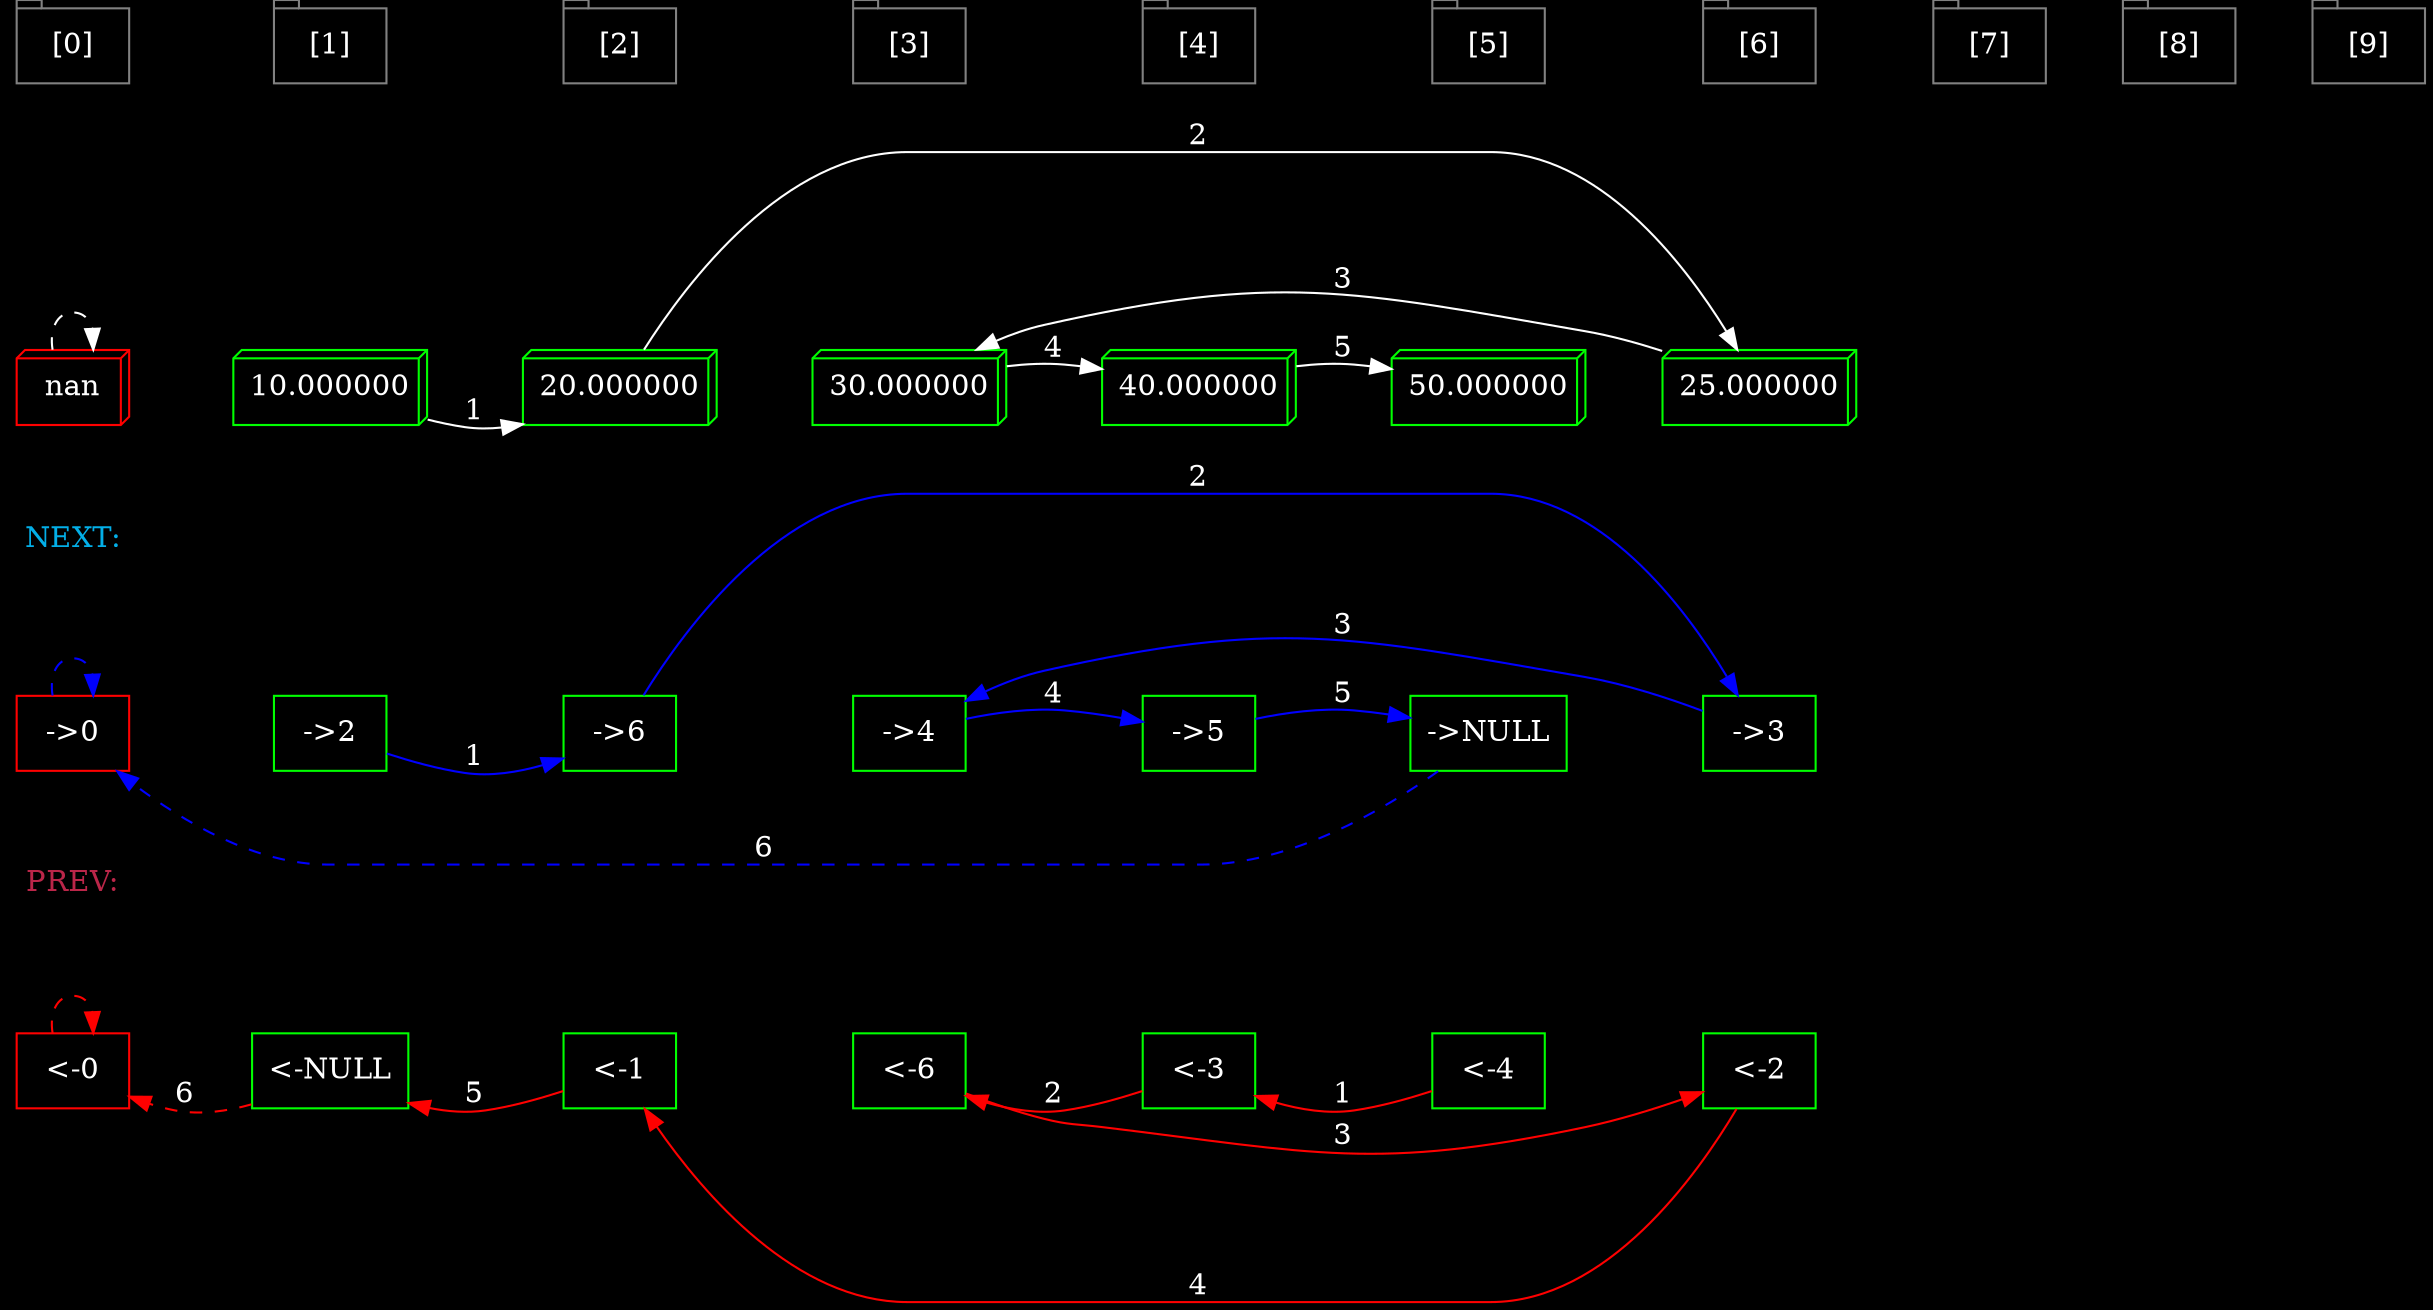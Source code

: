 digraph
{
	bgcolor="#000000";
	rankdir = LR;
	edge [style = "invis"];
	node [fontcolor = white, shape = tab, color = "#818181"];

	"[0]"->"[1]"->"[2]"->"[3]"->"[4]"->"[5]"->"[6]"->"[7]"->"[8]"->"[9]"[weight = 400];

	node [shape = "box3d", color = green];
	"[0]"->"nan";
	"nan" [color = red];
	"nan"->10.000000->20.000000->30.000000->40.000000->50.000000->"25.000000"[weight = 400]

	{rank = same; "nan"; "[0]"}
	{rank = same; "10.000000"; "[1]"}
	{rank = same; "20.000000"; "[2]"}
	{rank = same; "30.000000"; "[3]"}
	{rank = same; "40.000000"; "[4]"}
	{rank = same; "50.000000"; "[5]"}
	{rank = same; "25.000000"; "[6]"}
	
	"nan"->"nan" [style = "dashed", color = white]
	"10.000000"->"20.000000" [style = "", color = white, fontcolor = white, label = "1"]
	"20.000000"->"25.000000" [style = "", color = white, fontcolor = white, label = "2"]
	"30.000000"->"40.000000" [style = "", color = white, fontcolor = white, label = "4"]
	"40.000000"->"50.000000" [style = "", color = white, fontcolor = white, label = "5"]
	"25.000000"->"30.000000" [style = "", color = white, fontcolor = white, label = "3"]
	
	"NEXT:" [shape=none, fontcolor = "#03afe8"];
	"nan"->"NEXT:";
	node [shape = "polygon"];
	"NEXT:"->"->0";
	"->0"[color = red];
	"->0"->"->2"->"->6"->"->4"->"->5"->"->NULL"->"->3"[weight = 400]

	{rank = same; "NEXT:"; "[0]"}
	{rank = same; "->0"; "[0]"}
	{rank = same; "->2"; "[1]"}
	{rank = same; "->6"; "[2]"}
	{rank = same; "->4"; "[3]"}
	{rank = same; "->5"; "[4]"}
	{rank = same; "->NULL"; "[5]"}
	{rank = same; "->3"; "[6]"}
	
	"->0"->"->0" [style = "dashed", color = blue]
	"->2"->"->6" [style = "", color = blue, fontcolor = white, label = "1"]
	"->6"->"->3" [style = "", color = blue, fontcolor = white, label = "2"]
	"->4"->"->5" [style = "", color = blue, fontcolor = white, label = "4"]
	"->5"->"->NULL" [style = "", color = blue, fontcolor = white, label = "5"]
	"->NULL"->"->0" [style = "dashed", color = blue, fontcolor = white, label = "6"]
	"->3"->"->4" [style = "", color = blue, fontcolor = white, label = "3"]
	
	"PREV:"[shape=none, fontcolor = "#bb2649"];
	"->0"->"PREV:";
	node [shape = "polygon"];
	"PREV:"->"<-0";
	"<-0"[color=red];
	"<-0"->"<-NULL"->"<-1"->"<-6"->"<-3"->"<-4"->"<-2"[weight = 400]

	{rank = same; "PREV:"; "[0]"}
	{rank = same; "<-0"; "[0]"}
	{rank = same; "<-NULL"; "[1]"}
	{rank = same; "<-1"; "[2]"}
	{rank = same; "<-6"; "[3]"}
	{rank = same; "<-3"; "[4]"}
	{rank = same; "<-4"; "[5]"}
	{rank = same; "<-2"; "[6]"}
	
	"<-0"->"<-0" [style = "dashed", color = red]
	"<-NULL"->"<-0" [style = "dashed", color = red, fontcolor = white, label = "6"]
	"<-1"->"<-NULL" [style = "", color = red, fontcolor = white, label = "5"]
	"<-6"->"<-2" [style = "", color = red, fontcolor = white, label = "3"]
	"<-3"->"<-6" [style = "", color = red, fontcolor = white, label = "2"]
	"<-4"->"<-3" [style = "", color = red, fontcolor = white, label = "1"]
	"<-2"->"<-1" [style = "", color = red, fontcolor = white, label = "4"]
	
	}
